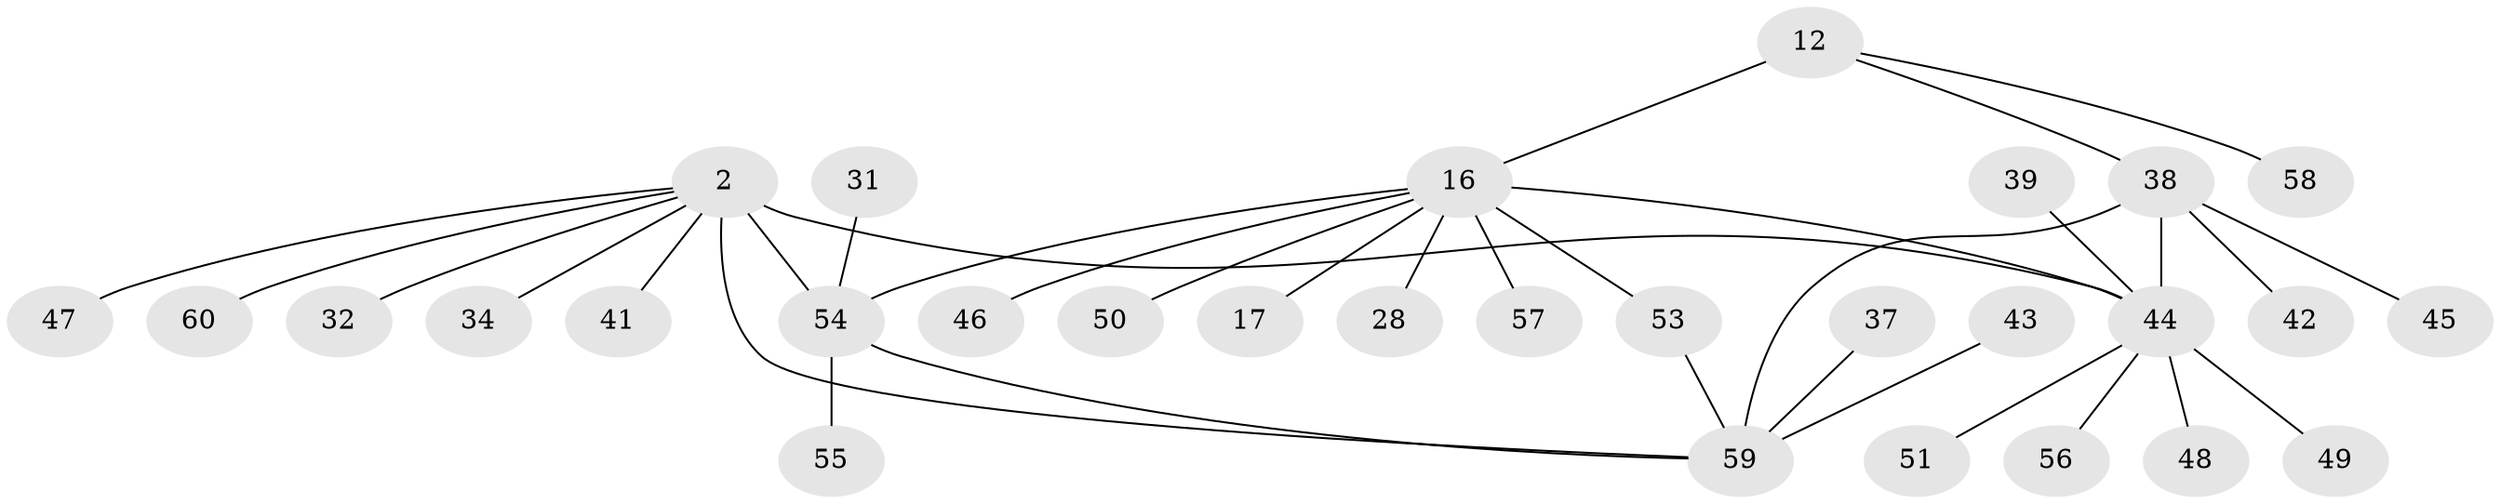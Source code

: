 // original degree distribution, {5: 0.05, 13: 0.016666666666666666, 9: 0.05, 4: 0.03333333333333333, 3: 0.11666666666666667, 7: 0.03333333333333333, 1: 0.4666666666666667, 2: 0.23333333333333334}
// Generated by graph-tools (version 1.1) at 2025/55/03/09/25 04:55:01]
// undirected, 30 vertices, 34 edges
graph export_dot {
graph [start="1"]
  node [color=gray90,style=filled];
  2;
  12 [super="+10"];
  16 [super="+11+15"];
  17;
  28;
  31;
  32;
  34;
  37;
  38 [super="+26+6"];
  39;
  41;
  42;
  43;
  44 [super="+13+20"];
  45 [super="+25"];
  46 [super="+23"];
  47 [super="+27"];
  48;
  49 [super="+35"];
  50 [super="+19"];
  51;
  53;
  54 [super="+40+9+30"];
  55;
  56;
  57 [super="+36+52"];
  58;
  59 [super="+5+29"];
  60;
  2 -- 32;
  2 -- 34;
  2 -- 41;
  2 -- 44 [weight=4];
  2 -- 59 [weight=2];
  2 -- 60;
  2 -- 47;
  2 -- 54 [weight=2];
  12 -- 58;
  12 -- 16 [weight=2];
  12 -- 38;
  16 -- 17;
  16 -- 54 [weight=3];
  16 -- 57;
  16 -- 44 [weight=3];
  16 -- 50;
  16 -- 53;
  16 -- 28;
  16 -- 46;
  31 -- 54;
  37 -- 59;
  38 -- 44 [weight=2];
  38 -- 42;
  38 -- 59 [weight=2];
  38 -- 45;
  39 -- 44;
  43 -- 59;
  44 -- 56;
  44 -- 48;
  44 -- 49;
  44 -- 51;
  53 -- 59;
  54 -- 55;
  54 -- 59;
}

